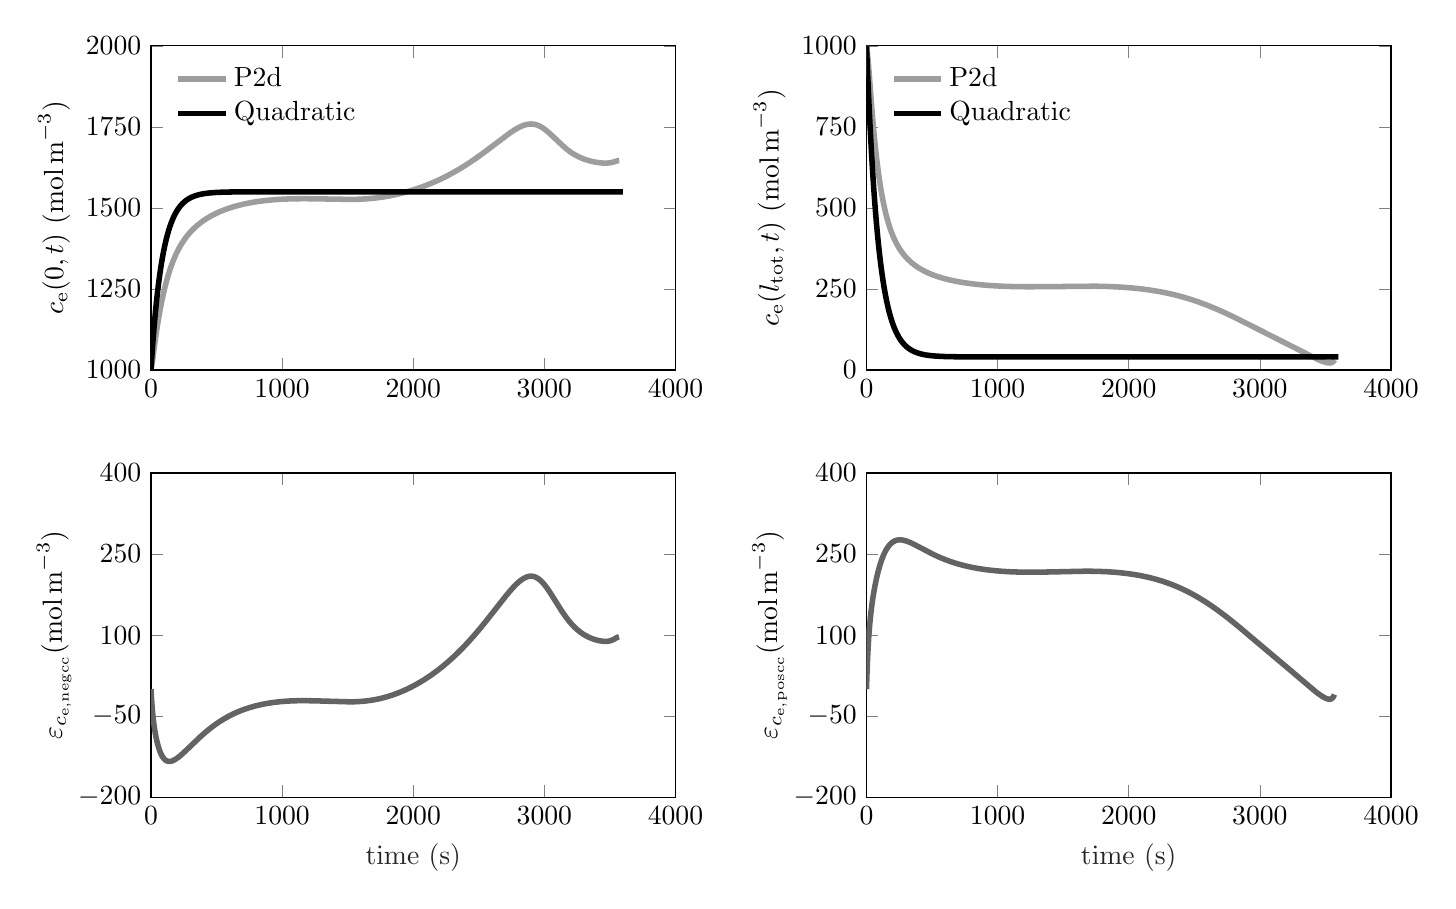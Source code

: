 % This file was created by matlab2tikz.
%
\definecolor{mycolor1}{rgb}{0.616,0.616,0.616}%
\definecolor{mycolor2}{rgb}{0.388,0.388,0.388}%
%
\begin{tikzpicture}

\begin{axis}[%
width=66.611mm,
height=41.169mm,
at={(0mm,54.255mm)},
scale only axis,
xmin=0,
xmax=4000,
xtick={0,1000,2000,3000,4000},
ymin=1000,
ymax=2000,
ytick={1000, 1250, 1500, 1750, 2000},
ylabel style={font=\color{white!15!black}},
ylabel={$c_{\mathrm{e}}(0,t)\  (\mathrm{mol\, m}^{-3})$},
axis background/.style={fill=white},
legend style={at={(0.03,0.97)}, anchor=north west, legend cell align=left, align=left, fill=none, draw=none},
scaled ticks=false,,
xticklabel style={/pgf/number format/1000 sep=, /pgf/number format/precision=0,/pgf/number format/fixed,/pgf/number format/fixed zerofill,},yticklabel style={/pgf/number format/1000 sep=, /pgf/number format/precision=2, /pgf/number format/fixed, }, ylabel absolute,
]
\addplot [color=mycolor1, line width=2.0pt]
  table[row sep=crcr]{%
0	1000\\
5	1011.48\\
11	1027.59\\
21	1057.49\\
37	1104.91\\
48	1134.7\\
59	1161.96\\
70	1186.88\\
81	1209.68\\
92	1230.58\\
103	1249.75\\
115	1268.89\\
127	1286.35\\
139	1302.29\\
151	1316.85\\
164	1331.24\\
177	1344.33\\
191	1357.13\\
205	1368.74\\
220	1380.03\\
235	1390.26\\
251	1400.15\\
268	1409.67\\
286	1418.78\\
306	1427.9\\
327	1436.51\\
350	1444.98\\
375	1453.22\\
402	1461.17\\
431	1468.78\\
462	1476.02\\
496	1483.04\\
532	1489.59\\
571	1495.79\\
613	1501.57\\
658	1506.88\\
706	1511.66\\
758	1515.95\\
814	1519.67\\
874	1522.77\\
939	1525.24\\
1009	1527.01\\
1086	1528.08\\
1173	1528.39\\
1278	1527.85\\
1528	1526.17\\
1597	1526.87\\
1658	1528.35\\
1715	1530.6\\
1771	1533.68\\
1827	1537.64\\
1883	1542.48\\
1939	1548.2\\
1994	1554.7\\
2049	1562.08\\
2103	1570.21\\
2156	1579.06\\
2208	1588.63\\
2260	1599.08\\
2311	1610.22\\
2362	1622.26\\
2413	1635.18\\
2465	1649.26\\
2520	1665.05\\
2583	1684.08\\
2737	1731.1\\
2771	1740.21\\
2799	1746.81\\
2823	1751.59\\
2844	1754.92\\
2864	1757.23\\
2883	1758.51\\
2901	1758.83\\
2918	1758.25\\
2935	1756.8\\
2952	1754.45\\
2969	1751.22\\
2987	1746.9\\
3006	1741.44\\
3028	1734.15\\
3055	1724.21\\
3157	1685.62\\
3184	1676.93\\
3209	1669.78\\
3234	1663.51\\
3260	1657.9\\
3287	1652.99\\
3315	1648.78\\
3345	1645.13\\
3377	1642.1\\
3411	1639.77\\
3443	1638.44\\
3470	1638.13\\
3493	1638.72\\
3513	1640.11\\
3533	1642.39\\
3567	1646.55\\
3570.66	1646.75\\
};
\addlegendentry{P2d}

\addplot [color=black, line width=2.0pt]
  table[row sep=crcr]{%
0	1000\\
8	1050.12\\
16	1094.78\\
24	1134.89\\
33	1175.42\\
42	1211.76\\
51	1244.43\\
60	1273.87\\
69	1300.43\\
78	1324.41\\
87	1346.06\\
96	1365.63\\
105	1383.31\\
115	1400.97\\
125	1416.76\\
135	1430.87\\
145	1443.48\\
155	1454.75\\
166	1465.77\\
177	1475.52\\
188	1484.13\\
200	1492.39\\
212	1499.61\\
225	1506.41\\
239	1512.7\\
254	1518.44\\
270	1523.58\\
287	1528.12\\
306	1532.26\\
327	1535.93\\
351	1539.19\\
378	1541.94\\
410	1544.29\\
448	1546.18\\
496	1547.65\\
561	1548.73\\
660	1549.4\\
858	1549.69\\
2037	1549.73\\
3599	1549.73\\
};
\addlegendentry{Quadratic}

\end{axis}

\begin{axis}[%
width=66.611mm,
height=41.169mm,
at={(90.867mm,54.255mm)},
scale only axis,
xmin=0,
xmax=4000,
xtick={0,1000,2000,3000,4000},
ymin=0,
ymax=1000,
ytick={   0,  250,  500,  750, 1000},
ylabel style={font=\color{white!15!black}},
ylabel={$c_\mathrm{e}(l_\mathrm{tot},t)\ (\mathrm{mol\, m}^{-3})$},
axis background/.style={fill=white},
legend style={at={(0.03,0.97)}, anchor=north west, legend cell align=left, align=left, fill=none, draw=none},
scaled ticks=false,,
xticklabel style={/pgf/number format/1000 sep=, /pgf/number format/precision=0,/pgf/number format/fixed,/pgf/number format/fixed zerofill,},yticklabel style={/pgf/number format/1000 sep=, /pgf/number format/precision=2, /pgf/number format/fixed, }, ylabel absolute,
]
\addplot [color=mycolor1, line width=2.0pt]
  table[row sep=crcr]{%
0	1000\\
2	995.472\\
5	986.098\\
9	970.517\\
15	942.691\\
24	895.759\\
42	801.533\\
52	754.003\\
62	710.838\\
71	675.655\\
80	643.719\\
89	614.777\\
98	588.56\\
107	564.806\\
116	543.269\\
126	521.666\\
136	502.245\\
146	484.76\\
156	468.98\\
166	454.708\\
177	440.546\\
188	427.799\\
200	415.302\\
212	404.087\\
225	393.188\\
238	383.416\\
252	373.978\\
267	364.938\\
283	356.338\\
300	348.202\\
318	340.538\\
338	332.987\\
360	325.659\\
384	318.634\\
410	311.966\\
438	305.685\\
469	299.626\\
503	293.866\\
541	288.326\\
583	283.103\\
629	278.266\\
680	273.786\\
737	269.678\\
800	266.04\\
869	262.944\\
945	260.415\\
1029	258.496\\
1123	257.235\\
1230	256.696\\
1358	256.96\\
1748	258.426\\
1846	257.471\\
1936	255.733\\
2018	253.297\\
2094	250.18\\
2165	246.404\\
2232	241.972\\
2296	236.868\\
2358	231.046\\
2418	224.549\\
2478	217.179\\
2538	208.933\\
2599	199.67\\
2662	189.218\\
2729	177.204\\
2803	163.021\\
2895	144.446\\
3439	33.118\\
3474	27.146\\
3499	23.73\\
3517	22.073\\
3531	21.597\\
3542	22.076\\
3551	23.379\\
3558	25.239\\
3564	27.625\\
3570	30.89\\
3570.66	31.309\\
};
\addlegendentry{P2d}

\addplot [color=black, line width=2.0pt]
  table[row sep=crcr]{%
0	1000\\
10	901.29\\
20	811.598\\
29	738.364\\
38	671.807\\
47	611.438\\
56	556.752\\
65	507.251\\
74	462.467\\
83	421.961\\
92	385.333\\
101	352.215\\
110	322.272\\
119	295.203\\
128	270.731\\
137	248.608\\
146	228.608\\
155	210.529\\
165	192.469\\
175	176.325\\
185	161.893\\
195	148.993\\
205	137.461\\
215	127.153\\
226	117.072\\
237	108.162\\
249	99.616\\
261	92.147\\
274	85.112\\
288	78.6\\
302	73.034\\
317	67.965\\
334	63.163\\
352	58.983\\
372	55.228\\
395	51.833\\
421	48.915\\
451	46.453\\
487	44.408\\
532	42.779\\
591	41.577\\
676	40.79\\
828	40.386\\
1351	40.297\\
3599	40.297\\
};
\addlegendentry{Quadratic}

\end{axis}

\begin{axis}[%
width=66.611mm,
height=41.169mm,
at={(0mm,0mm)},
scale only axis,
xmin=0,
xmax=4000,
xtick={0,1000,2000,3000,4000},
xlabel style={font=\color{white!15!black}},
xlabel={time (s)},
ymin=-200,
ymax=400,
ytick={-200,  -50,  100,  250,  400},
ylabel style={font=\color{white!15!black}},
ylabel={$\varepsilon_{c_{\mathrm{e,negcc}}} (\mathrm{mol\, m}^{-3})$},
axis background/.style={fill=white},
scaled ticks=false,,
xticklabel style={/pgf/number format/1000 sep=, /pgf/number format/precision=0,/pgf/number format/fixed,/pgf/number format/fixed zerofill,},yticklabel style={/pgf/number format/1000 sep=, /pgf/number format/precision=2, /pgf/number format/fixed, }, ylabel absolute,
]
\addplot [color=mycolor2, line width=2.0pt, forget plot]
  table[row sep=crcr]{%
0	0\\
4	-16.788\\
8	-30.86\\
12	-42.605\\
16	-52.48\\
20	-60.917\\
24	-68.262\\
29	-76.283\\
34	-83.314\\
40	-90.728\\
46	-97.229\\
52	-102.956\\
58	-108.006\\
64	-112.447\\
71	-116.935\\
78	-120.745\\
85	-123.946\\
92	-126.598\\
100	-129.025\\
108	-130.879\\
116	-132.226\\
125	-133.21\\
135	-133.732\\
145	-133.747\\
156	-133.263\\
169	-132.134\\
183	-130.379\\
199	-127.841\\
218	-124.285\\
242	-119.223\\
275	-111.684\\
380	-87.352\\
418	-79.277\\
453	-72.366\\
488	-65.994\\
523	-60.168\\
558	-54.878\\
594	-49.975\\
631	-45.472\\
669	-41.379\\
709	-37.606\\
750	-34.264\\
793	-31.279\\
839	-28.618\\
887	-26.369\\
938	-24.508\\
992	-23.062\\
1050	-22.037\\
1113	-21.456\\
1183	-21.351\\
1265	-21.772\\
1526	-23.561\\
1580	-23.121\\
1628	-22.223\\
1673	-20.873\\
1717	-19.035\\
1760	-16.723\\
1803	-13.893\\
1846	-10.545\\
1889	-6.677\\
1932	-2.288\\
1975	2.629\\
2017	7.949\\
2059	13.79\\
2101	20.163\\
2142	26.909\\
2183	34.19\\
2223	41.82\\
2263	49.982\\
2303	58.686\\
2342	67.701\\
2381	77.239\\
2421	87.561\\
2462	98.692\\
2504	110.636\\
2550	124.277\\
2605	141.163\\
2710	173.545\\
2742	182.767\\
2768	189.72\\
2790	195.071\\
2810	199.389\\
2828	202.732\\
2844	205.196\\
2859	207.011\\
2874	208.292\\
2888	208.962\\
2902	209.087\\
2915	208.689\\
2928	207.777\\
2941	206.342\\
2954	204.385\\
2967	201.916\\
2981	198.711\\
2995	194.978\\
3010	190.455\\
3027	184.775\\
3047	177.514\\
3075	166.721\\
3127	146.598\\
3151	137.956\\
3172	130.946\\
3192	124.817\\
3212	119.25\\
3231	114.489\\
3251	110.016\\
3271	106.068\\
3292	102.448\\
3314	99.184\\
3337	96.292\\
3362	93.689\\
3388	91.522\\
3414	89.881\\
3439	88.825\\
3461	88.405\\
3480	88.548\\
3497	89.2\\
3512	90.286\\
3527	91.891\\
3549	94.877\\
3563	96.517\\
3569	96.942\\
};
\end{axis}

\begin{axis}[%
width=66.611mm,
height=41.169mm,
at={(90.867mm,0mm)},
scale only axis,
xmin=0,
xmax=4000,
xtick={0,1000,2000,3000,4000},
xlabel style={font=\color{white!15!black}},
xlabel={time (s)},
ymin=-200,
ymax=400,
ytick={-200,  -50,  100,  250,  400},
ylabel style={font=\color{white!15!black}},
ylabel={$\varepsilon_{c_{\mathrm{e,poscc}}} (\mathrm{mol\, m}^{-3})$},
axis background/.style={fill=white},
scaled ticks=false,,
xticklabel style={/pgf/number format/1000 sep=, /pgf/number format/precision=0,/pgf/number format/fixed,/pgf/number format/fixed zerofill,},yticklabel style={/pgf/number format/1000 sep=, /pgf/number format/precision=2, /pgf/number format/fixed, }, ylabel absolute,
]
\addplot [color=mycolor2, line width=2.0pt, forget plot]
  table[row sep=crcr]{%
0	0\\
3	23.175\\
6	42.798\\
9	59.763\\
13	78.985\\
17	95.05\\
21	108.643\\
25	120.333\\
29	130.57\\
34	141.828\\
39	151.796\\
45	162.483\\
51	172.1\\
58	182.258\\
65	191.483\\
72	199.917\\
80	208.706\\
88	216.696\\
96	223.963\\
104	230.569\\
112	236.563\\
121	242.629\\
130	248.03\\
139	252.82\\
148	257.043\\
157	260.735\\
167	264.263\\
177	267.239\\
188	269.929\\
199	272.068\\
211	273.839\\
223	275.088\\
236	275.926\\
250	276.309\\
265	276.213\\
282	275.581\\
301	274.348\\
323	272.397\\
350	269.468\\
388	264.774\\
513	248.956\\
559	243.852\\
604	239.387\\
649	235.443\\
696	231.854\\
745	228.643\\
797	225.77\\
852	223.265\\
911	221.111\\
974	219.343\\
1042	217.966\\
1116	217.001\\
1197	216.477\\
1289	216.421\\
1402	216.905\\
1676	218.312\\
1760	218.059\\
1836	217.313\\
1907	216.096\\
1973	214.447\\
2035	212.379\\
2093	209.93\\
2148	207.094\\
2201	203.837\\
2252	200.175\\
2301	196.134\\
2349	191.65\\
2396	186.735\\
2443	181.288\\
2489	175.436\\
2536	168.925\\
2583	161.886\\
2631	154.172\\
2681	145.604\\
2734	135.977\\
2791	125.08\\
2857	111.913\\
2959	90.946\\
3093	63.529\\
3248	31.871\\
3419	-3.405\\
3452	-9.512\\
3476	-13.457\\
3495	-16.09\\
3510	-17.688\\
3522	-18.499\\
3532	-18.694\\
3540	-18.384\\
3547	-17.625\\
3553	-16.474\\
3558	-15.057\\
3563	-13.127\\
3568	-10.6\\
3569	-10.016\\
};
\end{axis}
\end{tikzpicture}%